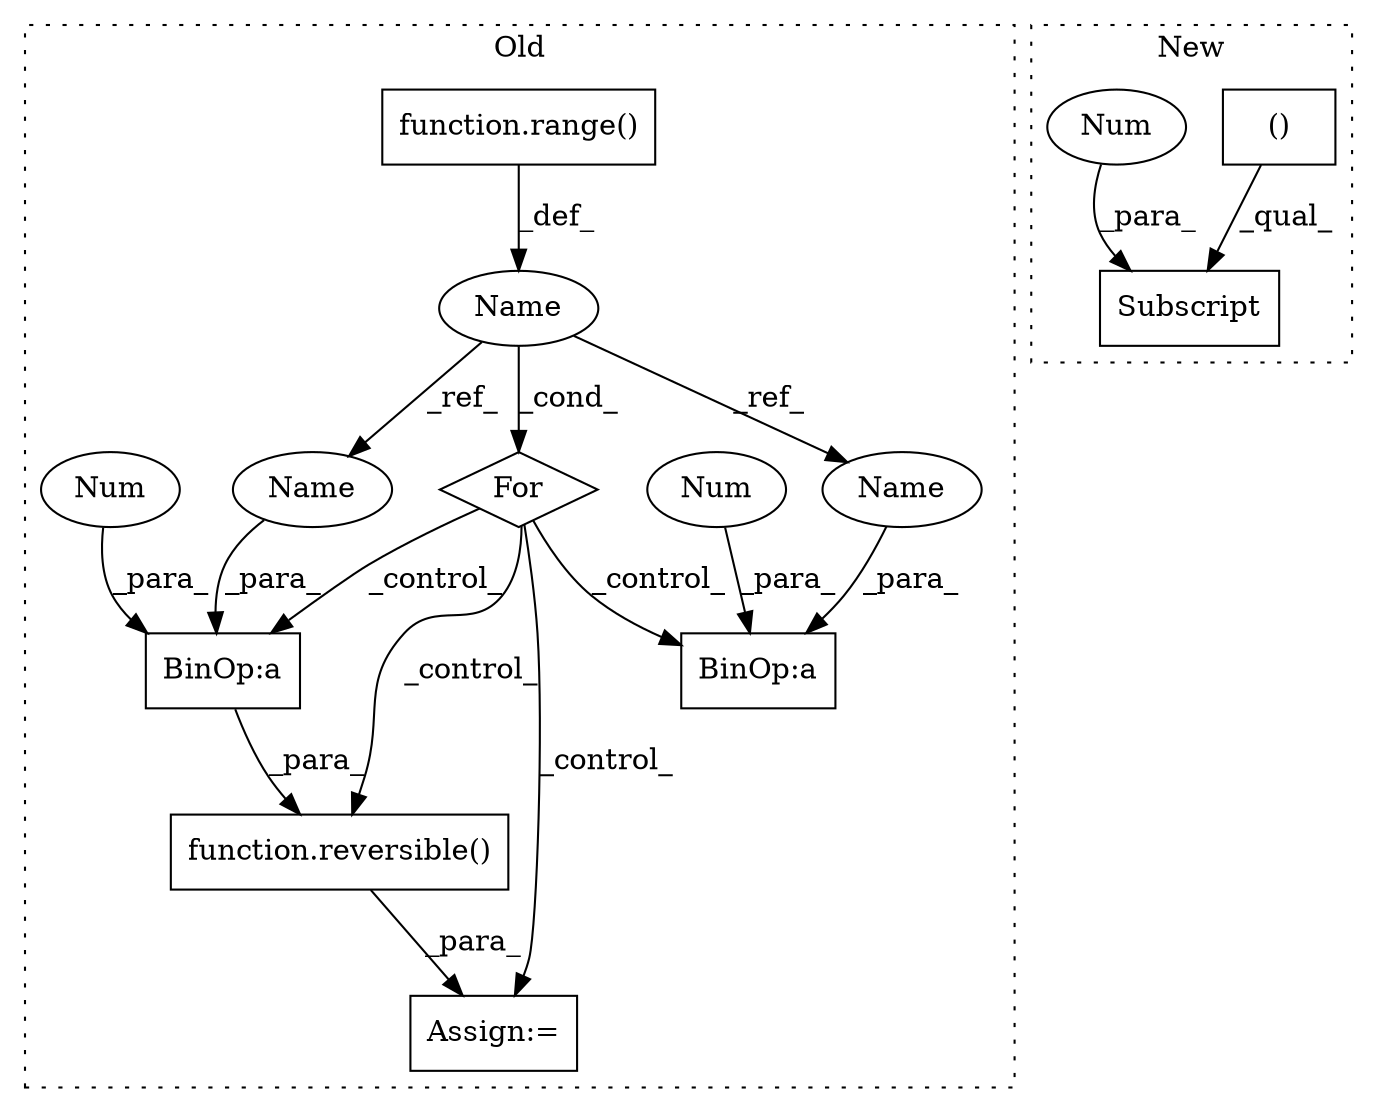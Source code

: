 digraph G {
subgraph cluster0 {
1 [label="function.reversible()" a="75" s="11065,11123" l="11,1" shape="box"];
4 [label="function.range()" a="75" s="11027,11048" l="6,1" shape="box"];
5 [label="Name" a="87" s="11022" l="1" shape="ellipse"];
6 [label="Assign:=" a="68" s="11062" l="3" shape="box"];
8 [label="BinOp:a" a="82" s="11176" l="3" shape="box"];
9 [label="Num" a="76" s="11179" l="1" shape="ellipse"];
10 [label="BinOp:a" a="82" s="11099" l="3" shape="box"];
11 [label="Num" a="76" s="11102" l="1" shape="ellipse"];
12 [label="For" a="107" s="11018,11049" l="4,10" shape="diamond"];
13 [label="Name" a="87" s="11098" l="1" shape="ellipse"];
14 [label="Name" a="87" s="11175" l="1" shape="ellipse"];
label = "Old";
style="dotted";
}
subgraph cluster1 {
2 [label="Subscript" a="63" s="11164,0" l="6,0" shape="box"];
3 [label="()" a="54" s="11048" l="15" shape="box"];
7 [label="Num" a="76" s="11168" l="1" shape="ellipse"];
label = "New";
style="dotted";
}
1 -> 6 [label="_para_"];
3 -> 2 [label="_qual_"];
4 -> 5 [label="_def_"];
5 -> 14 [label="_ref_"];
5 -> 13 [label="_ref_"];
5 -> 12 [label="_cond_"];
7 -> 2 [label="_para_"];
9 -> 8 [label="_para_"];
10 -> 1 [label="_para_"];
11 -> 10 [label="_para_"];
12 -> 8 [label="_control_"];
12 -> 6 [label="_control_"];
12 -> 10 [label="_control_"];
12 -> 1 [label="_control_"];
13 -> 10 [label="_para_"];
14 -> 8 [label="_para_"];
}